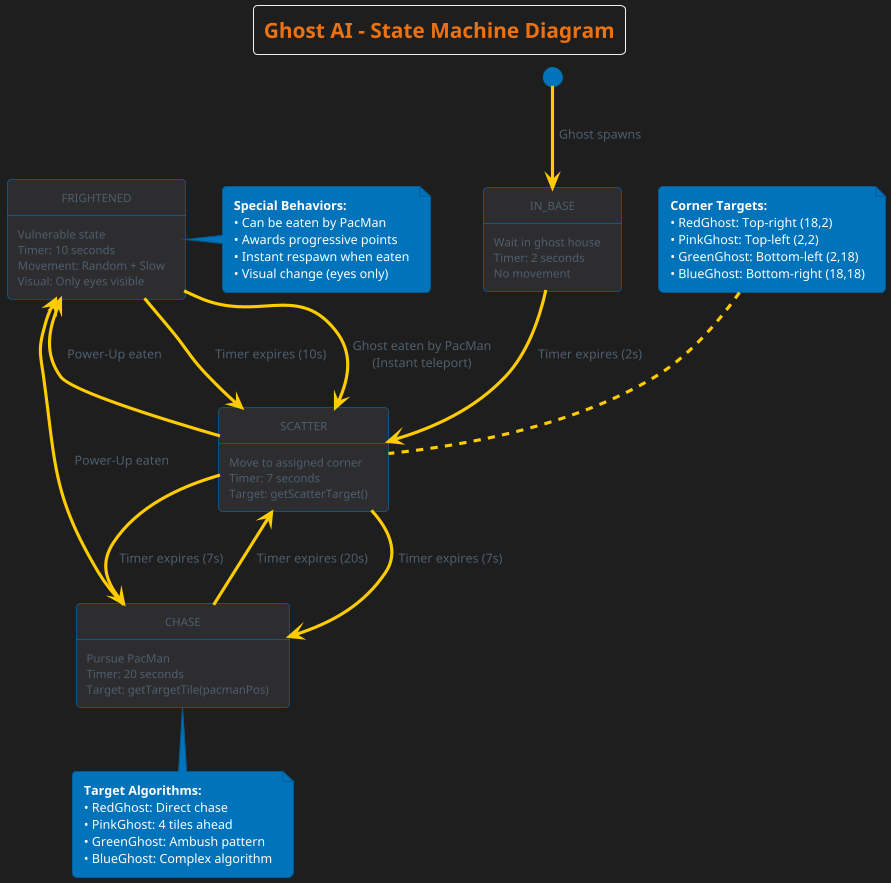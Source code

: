 @startuml Ghost_State_Machine

!theme aws-orange
skinparam backgroundColor #1E1E1E
skinparam stateBackgroundColor #2D2D30
skinparam stateBorderColor #007ACC
skinparam stateArrowColor #FFCC00

title Ghost AI - State Machine Diagram

[*] --> IN_BASE : Ghost spawns

state IN_BASE {
    IN_BASE : Wait in ghost house
    IN_BASE : Timer: 2 seconds
    IN_BASE : No movement
}

state SCATTER {
    SCATTER : Move to assigned corner
    SCATTER : Timer: 7 seconds
    SCATTER : Target: getScatterTarget()
}

state CHASE {
    CHASE : Pursue PacMan
    CHASE : Timer: 20 seconds
    CHASE : Target: getTargetTile(pacmanPos)
}

state FRIGHTENED {
    FRIGHTENED : Vulnerable state
    FRIGHTENED : Timer: 10 seconds
    FRIGHTENED : Movement: Random + Slow
    FRIGHTENED : Visual: Only eyes visible
}

IN_BASE --> SCATTER : Timer expires (2s)
SCATTER --> CHASE : Timer expires (7s)
CHASE --> SCATTER : Timer expires (20s)
SCATTER --> CHASE : Timer expires (7s)

SCATTER --> FRIGHTENED : Power-Up eaten
CHASE --> FRIGHTENED : Power-Up eaten

FRIGHTENED --> SCATTER : Timer expires (10s)
FRIGHTENED --> SCATTER : Ghost eaten by PacMan\n(Instant teleport)

note right of FRIGHTENED : **Special Behaviors:**\n• Can be eaten by PacMan\n• Awards progressive points\n• Instant respawn when eaten\n• Visual change (eyes only)

note bottom of CHASE : **Target Algorithms:**\n• RedGhost: Direct chase\n• PinkGhost: 4 tiles ahead\n• GreenGhost: Ambush pattern\n• BlueGhost: Complex algorithm

note top of SCATTER : **Corner Targets:**\n• RedGhost: Top-right (18,2)\n• PinkGhost: Top-left (2,2)\n• GreenGhost: Bottom-left (2,18)\n• BlueGhost: Bottom-right (18,18)

@enduml
